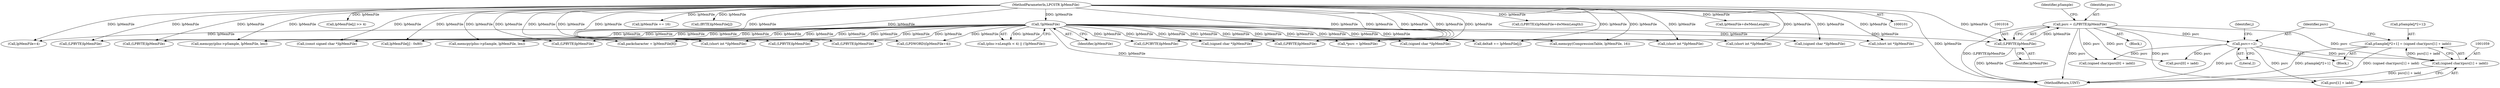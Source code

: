 digraph "1_gstreamer_bc2cdd57d549ab3ba59782e9b395d0cd683fd3ac@array" {
"1001050" [label="(Call,pSample[j*2+1] = (signed char)(psrc[1] + iadd))"];
"1001058" [label="(Call,(signed char)(psrc[1] + iadd))"];
"1001065" [label="(Call,psrc+=2)"];
"1001013" [label="(Call,psrc = (LPBYTE)lpMemFile)"];
"1001015" [label="(Call,(LPBYTE)lpMemFile)"];
"1000129" [label="(Call,!lpMemFile)"];
"1000104" [label="(MethodParameterIn,LPCSTR lpMemFile)"];
"1001013" [label="(Call,psrc = (LPBYTE)lpMemFile)"];
"1000130" [label="(Identifier,lpMemFile)"];
"1000265" [label="(Call,(const signed char *)lpMemFile)"];
"1000466" [label="(Call,memcpy(pIns->pSample, lpMemFile, len))"];
"1001180" [label="(Call,packcharacter = lpMemFile[8])"];
"1001065" [label="(Call,psrc+=2)"];
"1001020" [label="(Identifier,pSample)"];
"1001565" [label="(Call,(LPBYTE)lpMemFile)"];
"1000355" [label="(Call,lpMemFile[j] >> 4)"];
"1001197" [label="(Call,(LPDWORD)(lpMemFile+4))"];
"1000537" [label="(Call,(signed char *)lpMemFile)"];
"1001066" [label="(Identifier,psrc)"];
"1001067" [label="(Literal,2)"];
"1000982" [label="(Block,)"];
"1001176" [label="(Call,*psrc = lpMemFile)"];
"1001015" [label="(Call,(LPBYTE)lpMemFile)"];
"1001272" [label="(Call,delta8 += lpMemFile[j])"];
"1001106" [label="(Call,(short int *)lpMemFile)"];
"1001199" [label="(Call,lpMemFile+4)"];
"1000129" [label="(Call,!lpMemFile)"];
"1000123" [label="(Call,(pIns->nLength < 4) || (!lpMemFile))"];
"1000957" [label="(Call,(LPBYTE)lpMemFile)"];
"1000318" [label="(Call,lpMemFile += 16)"];
"1000345" [label="(Call,(BYTE)lpMemFile[j])"];
"1001500" [label="(Call,(LPBYTE)lpMemFile)"];
"1002045" [label="(MethodReturn,UINT)"];
"1001050" [label="(Call,pSample[j*2+1] = (signed char)(psrc[1] + iadd))"];
"1002009" [label="(Call,memcpy(pIns->pSample, lpMemFile, len))"];
"1000238" [label="(Call,lpMemFile[j] - 0x80)"];
"1001051" [label="(Call,pSample[j*2+1])"];
"1001060" [label="(Call,psrc[1] + iadd)"];
"1001335" [label="(Call,(LPBYTE)lpMemFile)"];
"1001035" [label="(Identifier,j)"];
"1000592" [label="(Call,(short int *)lpMemFile)"];
"1001017" [label="(Identifier,lpMemFile)"];
"1001738" [label="(Call,(LPBYTE)lpMemFile)"];
"1001923" [label="(Call,(LPCBYTE)lpMemFile)"];
"1001506" [label="(Call,(LPBYTE)(lpMemFile+dwMemLength))"];
"1000972" [label="(Call,(LPBYTE)lpMemFile)"];
"1001058" [label="(Call,(signed char)(psrc[1] + iadd))"];
"1001043" [label="(Call,(signed char)(psrc[0] + iadd))"];
"1001036" [label="(Block,)"];
"1001014" [label="(Identifier,psrc)"];
"1000643" [label="(Call,(signed char *)lpMemFile)"];
"1000104" [label="(MethodParameterIn,LPCSTR lpMemFile)"];
"1001045" [label="(Call,psrc[0] + iadd)"];
"1000314" [label="(Call,memcpy(CompressionTable, lpMemFile, 16))"];
"1001508" [label="(Call,lpMemFile+dwMemLength)"];
"1000844" [label="(Call,(short int *)lpMemFile)"];
"1000729" [label="(Call,(signed char *)lpMemFile)"];
"1000420" [label="(Call,(short int *)lpMemFile)"];
"1001050" -> "1001036"  [label="AST: "];
"1001050" -> "1001058"  [label="CFG: "];
"1001051" -> "1001050"  [label="AST: "];
"1001058" -> "1001050"  [label="AST: "];
"1001066" -> "1001050"  [label="CFG: "];
"1001050" -> "1002045"  [label="DDG: pSample[j*2+1]"];
"1001050" -> "1002045"  [label="DDG: (signed char)(psrc[1] + iadd)"];
"1001058" -> "1001050"  [label="DDG: psrc[1] + iadd"];
"1001058" -> "1001060"  [label="CFG: "];
"1001059" -> "1001058"  [label="AST: "];
"1001060" -> "1001058"  [label="AST: "];
"1001058" -> "1002045"  [label="DDG: psrc[1] + iadd"];
"1001065" -> "1001058"  [label="DDG: psrc"];
"1001013" -> "1001058"  [label="DDG: psrc"];
"1001065" -> "1001036"  [label="AST: "];
"1001065" -> "1001067"  [label="CFG: "];
"1001066" -> "1001065"  [label="AST: "];
"1001067" -> "1001065"  [label="AST: "];
"1001035" -> "1001065"  [label="CFG: "];
"1001065" -> "1002045"  [label="DDG: psrc"];
"1001065" -> "1001043"  [label="DDG: psrc"];
"1001065" -> "1001045"  [label="DDG: psrc"];
"1001065" -> "1001060"  [label="DDG: psrc"];
"1001013" -> "1001065"  [label="DDG: psrc"];
"1001013" -> "1000982"  [label="AST: "];
"1001013" -> "1001015"  [label="CFG: "];
"1001014" -> "1001013"  [label="AST: "];
"1001015" -> "1001013"  [label="AST: "];
"1001020" -> "1001013"  [label="CFG: "];
"1001013" -> "1002045"  [label="DDG: (LPBYTE)lpMemFile"];
"1001013" -> "1002045"  [label="DDG: psrc"];
"1001015" -> "1001013"  [label="DDG: lpMemFile"];
"1001013" -> "1001043"  [label="DDG: psrc"];
"1001013" -> "1001045"  [label="DDG: psrc"];
"1001013" -> "1001060"  [label="DDG: psrc"];
"1001015" -> "1001017"  [label="CFG: "];
"1001016" -> "1001015"  [label="AST: "];
"1001017" -> "1001015"  [label="AST: "];
"1001015" -> "1002045"  [label="DDG: lpMemFile"];
"1000129" -> "1001015"  [label="DDG: lpMemFile"];
"1000104" -> "1001015"  [label="DDG: lpMemFile"];
"1000129" -> "1000123"  [label="AST: "];
"1000129" -> "1000130"  [label="CFG: "];
"1000130" -> "1000129"  [label="AST: "];
"1000123" -> "1000129"  [label="CFG: "];
"1000129" -> "1002045"  [label="DDG: lpMemFile"];
"1000129" -> "1000123"  [label="DDG: lpMemFile"];
"1000104" -> "1000129"  [label="DDG: lpMemFile"];
"1000129" -> "1000238"  [label="DDG: lpMemFile"];
"1000129" -> "1000265"  [label="DDG: lpMemFile"];
"1000129" -> "1000314"  [label="DDG: lpMemFile"];
"1000129" -> "1000420"  [label="DDG: lpMemFile"];
"1000129" -> "1000466"  [label="DDG: lpMemFile"];
"1000129" -> "1000537"  [label="DDG: lpMemFile"];
"1000129" -> "1000592"  [label="DDG: lpMemFile"];
"1000129" -> "1000643"  [label="DDG: lpMemFile"];
"1000129" -> "1000729"  [label="DDG: lpMemFile"];
"1000129" -> "1000844"  [label="DDG: lpMemFile"];
"1000129" -> "1000957"  [label="DDG: lpMemFile"];
"1000129" -> "1000972"  [label="DDG: lpMemFile"];
"1000129" -> "1001106"  [label="DDG: lpMemFile"];
"1000129" -> "1001176"  [label="DDG: lpMemFile"];
"1000129" -> "1001180"  [label="DDG: lpMemFile"];
"1000129" -> "1001197"  [label="DDG: lpMemFile"];
"1000129" -> "1001199"  [label="DDG: lpMemFile"];
"1000129" -> "1001272"  [label="DDG: lpMemFile"];
"1000129" -> "1001335"  [label="DDG: lpMemFile"];
"1000129" -> "1001500"  [label="DDG: lpMemFile"];
"1000129" -> "1001565"  [label="DDG: lpMemFile"];
"1000129" -> "1001738"  [label="DDG: lpMemFile"];
"1000129" -> "1001923"  [label="DDG: lpMemFile"];
"1000129" -> "1002009"  [label="DDG: lpMemFile"];
"1000104" -> "1000101"  [label="AST: "];
"1000104" -> "1002045"  [label="DDG: lpMemFile"];
"1000104" -> "1000238"  [label="DDG: lpMemFile"];
"1000104" -> "1000265"  [label="DDG: lpMemFile"];
"1000104" -> "1000314"  [label="DDG: lpMemFile"];
"1000104" -> "1000318"  [label="DDG: lpMemFile"];
"1000104" -> "1000345"  [label="DDG: lpMemFile"];
"1000104" -> "1000355"  [label="DDG: lpMemFile"];
"1000104" -> "1000420"  [label="DDG: lpMemFile"];
"1000104" -> "1000466"  [label="DDG: lpMemFile"];
"1000104" -> "1000537"  [label="DDG: lpMemFile"];
"1000104" -> "1000592"  [label="DDG: lpMemFile"];
"1000104" -> "1000643"  [label="DDG: lpMemFile"];
"1000104" -> "1000729"  [label="DDG: lpMemFile"];
"1000104" -> "1000844"  [label="DDG: lpMemFile"];
"1000104" -> "1000957"  [label="DDG: lpMemFile"];
"1000104" -> "1000972"  [label="DDG: lpMemFile"];
"1000104" -> "1001106"  [label="DDG: lpMemFile"];
"1000104" -> "1001176"  [label="DDG: lpMemFile"];
"1000104" -> "1001180"  [label="DDG: lpMemFile"];
"1000104" -> "1001197"  [label="DDG: lpMemFile"];
"1000104" -> "1001199"  [label="DDG: lpMemFile"];
"1000104" -> "1001272"  [label="DDG: lpMemFile"];
"1000104" -> "1001335"  [label="DDG: lpMemFile"];
"1000104" -> "1001500"  [label="DDG: lpMemFile"];
"1000104" -> "1001506"  [label="DDG: lpMemFile"];
"1000104" -> "1001508"  [label="DDG: lpMemFile"];
"1000104" -> "1001565"  [label="DDG: lpMemFile"];
"1000104" -> "1001738"  [label="DDG: lpMemFile"];
"1000104" -> "1001923"  [label="DDG: lpMemFile"];
"1000104" -> "1002009"  [label="DDG: lpMemFile"];
}
